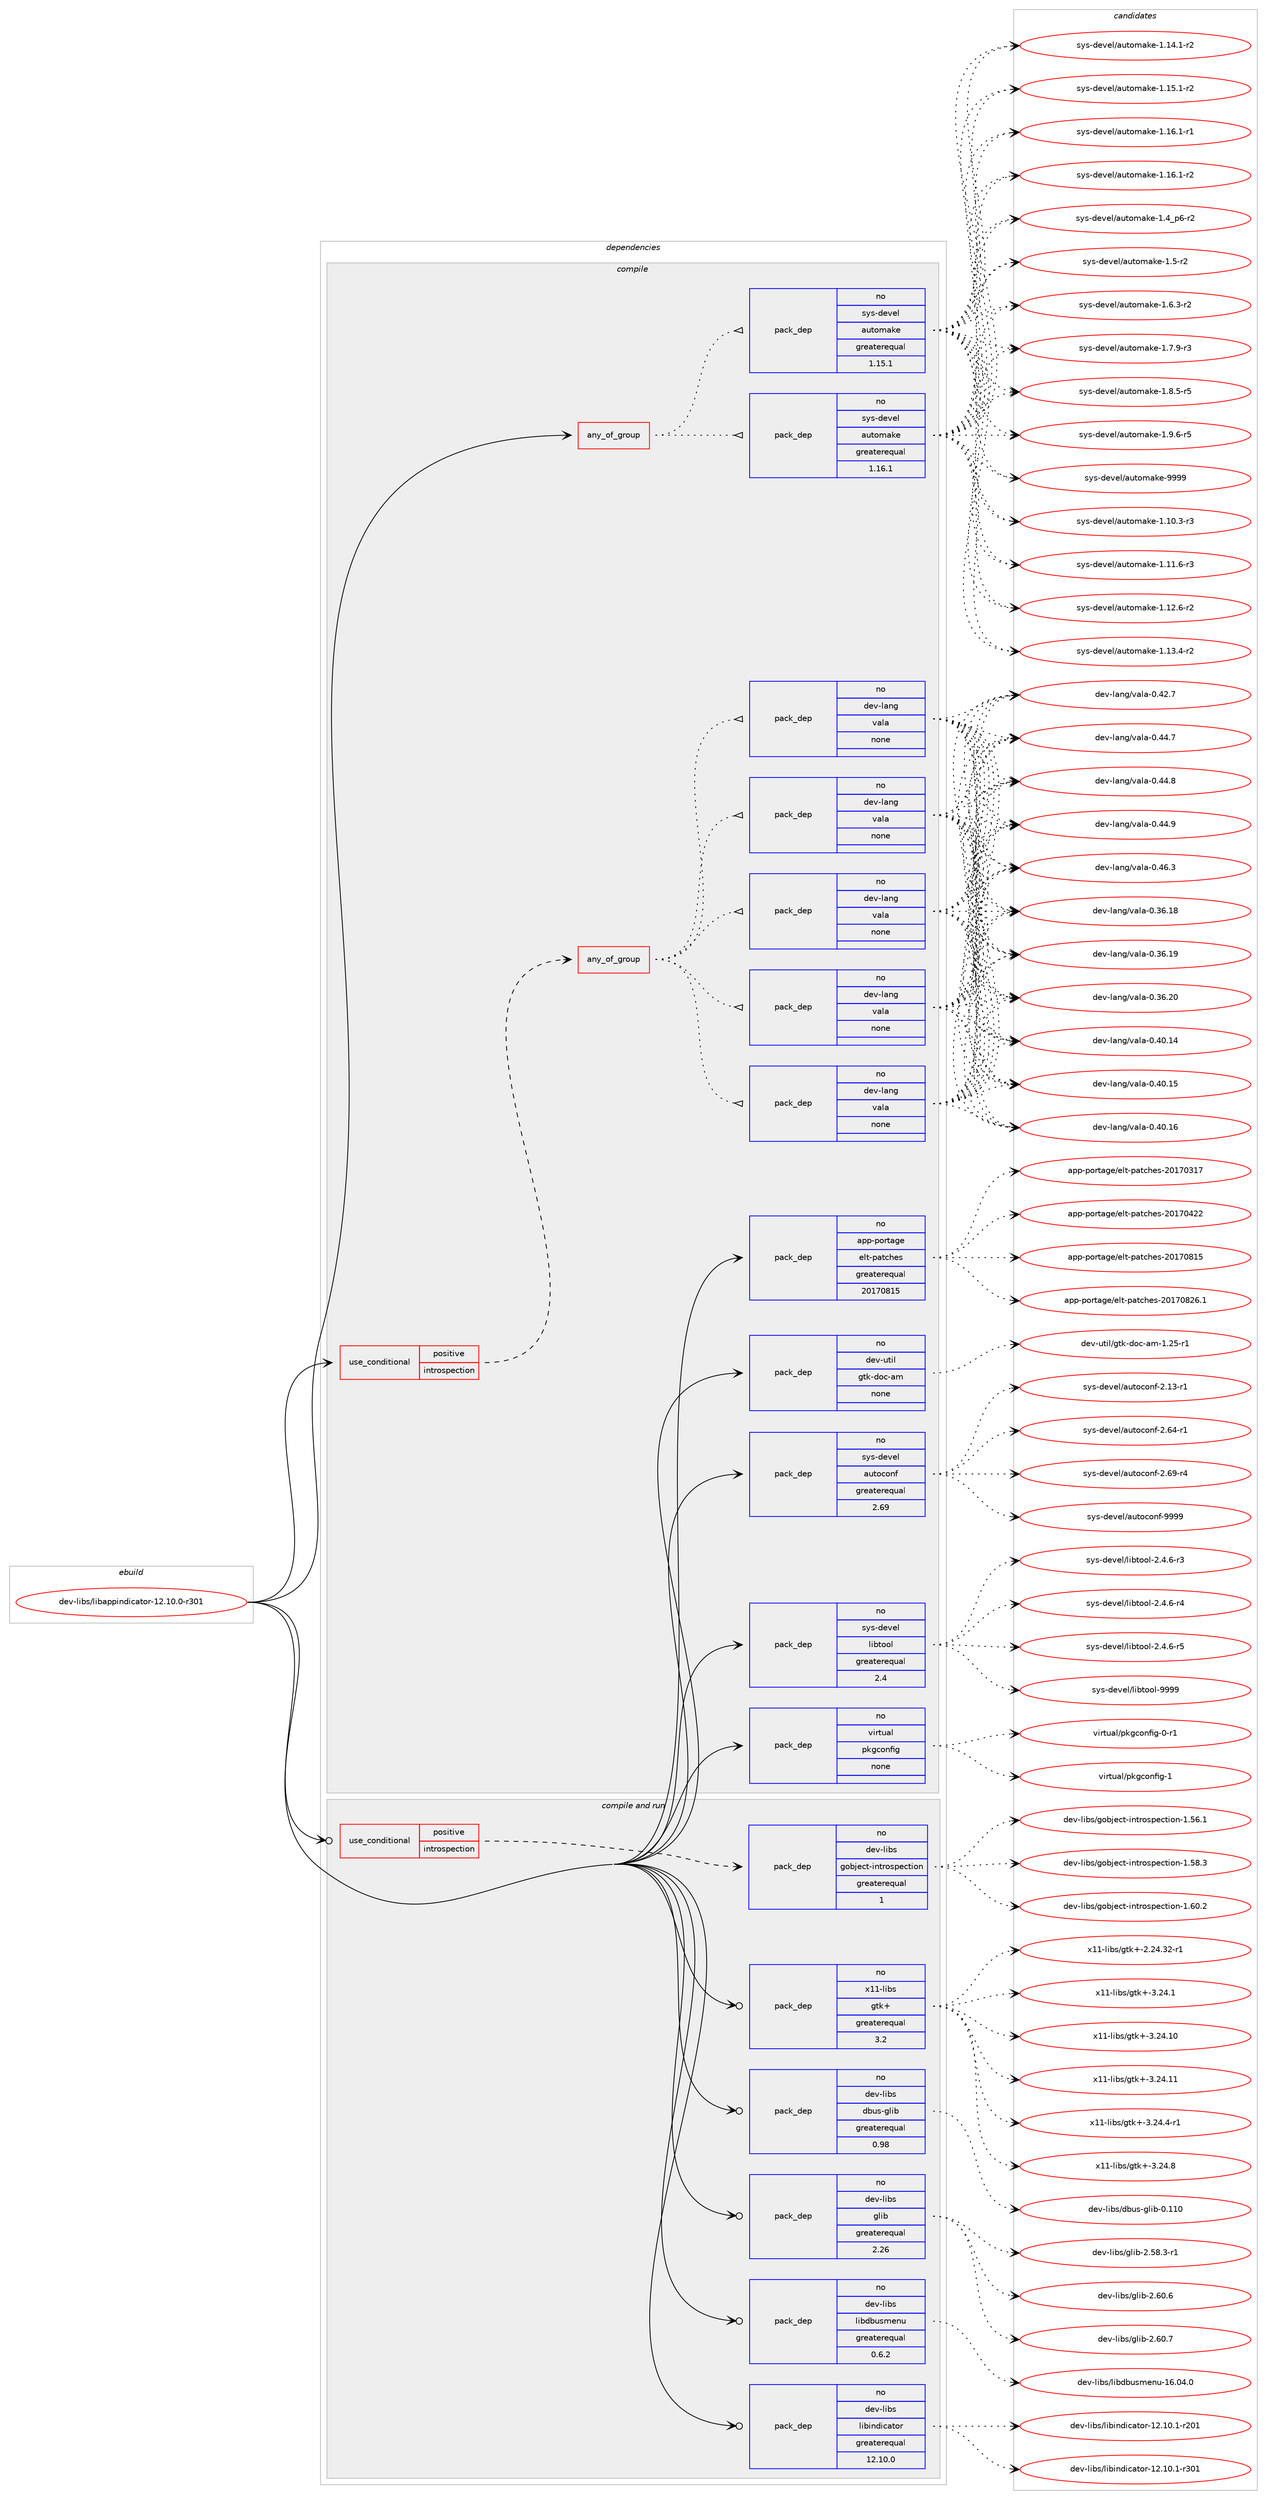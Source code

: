 digraph prolog {

# *************
# Graph options
# *************

newrank=true;
concentrate=true;
compound=true;
graph [rankdir=LR,fontname=Helvetica,fontsize=10,ranksep=1.5];#, ranksep=2.5, nodesep=0.2];
edge  [arrowhead=vee];
node  [fontname=Helvetica,fontsize=10];

# **********
# The ebuild
# **********

subgraph cluster_leftcol {
color=gray;
rank=same;
label=<<i>ebuild</i>>;
id [label="dev-libs/libappindicator-12.10.0-r301", color=red, width=4, href="../dev-libs/libappindicator-12.10.0-r301.svg"];
}

# ****************
# The dependencies
# ****************

subgraph cluster_midcol {
color=gray;
label=<<i>dependencies</i>>;
subgraph cluster_compile {
fillcolor="#eeeeee";
style=filled;
label=<<i>compile</i>>;
subgraph any11069 {
dependency564673 [label=<<TABLE BORDER="0" CELLBORDER="1" CELLSPACING="0" CELLPADDING="4"><TR><TD CELLPADDING="10">any_of_group</TD></TR></TABLE>>, shape=none, color=red];subgraph pack421694 {
dependency564674 [label=<<TABLE BORDER="0" CELLBORDER="1" CELLSPACING="0" CELLPADDING="4" WIDTH="220"><TR><TD ROWSPAN="6" CELLPADDING="30">pack_dep</TD></TR><TR><TD WIDTH="110">no</TD></TR><TR><TD>sys-devel</TD></TR><TR><TD>automake</TD></TR><TR><TD>greaterequal</TD></TR><TR><TD>1.16.1</TD></TR></TABLE>>, shape=none, color=blue];
}
dependency564673:e -> dependency564674:w [weight=20,style="dotted",arrowhead="oinv"];
subgraph pack421695 {
dependency564675 [label=<<TABLE BORDER="0" CELLBORDER="1" CELLSPACING="0" CELLPADDING="4" WIDTH="220"><TR><TD ROWSPAN="6" CELLPADDING="30">pack_dep</TD></TR><TR><TD WIDTH="110">no</TD></TR><TR><TD>sys-devel</TD></TR><TR><TD>automake</TD></TR><TR><TD>greaterequal</TD></TR><TR><TD>1.15.1</TD></TR></TABLE>>, shape=none, color=blue];
}
dependency564673:e -> dependency564675:w [weight=20,style="dotted",arrowhead="oinv"];
}
id:e -> dependency564673:w [weight=20,style="solid",arrowhead="vee"];
subgraph cond131553 {
dependency564676 [label=<<TABLE BORDER="0" CELLBORDER="1" CELLSPACING="0" CELLPADDING="4"><TR><TD ROWSPAN="3" CELLPADDING="10">use_conditional</TD></TR><TR><TD>positive</TD></TR><TR><TD>introspection</TD></TR></TABLE>>, shape=none, color=red];
subgraph any11070 {
dependency564677 [label=<<TABLE BORDER="0" CELLBORDER="1" CELLSPACING="0" CELLPADDING="4"><TR><TD CELLPADDING="10">any_of_group</TD></TR></TABLE>>, shape=none, color=red];subgraph pack421696 {
dependency564678 [label=<<TABLE BORDER="0" CELLBORDER="1" CELLSPACING="0" CELLPADDING="4" WIDTH="220"><TR><TD ROWSPAN="6" CELLPADDING="30">pack_dep</TD></TR><TR><TD WIDTH="110">no</TD></TR><TR><TD>dev-lang</TD></TR><TR><TD>vala</TD></TR><TR><TD>none</TD></TR><TR><TD></TD></TR></TABLE>>, shape=none, color=blue];
}
dependency564677:e -> dependency564678:w [weight=20,style="dotted",arrowhead="oinv"];
subgraph pack421697 {
dependency564679 [label=<<TABLE BORDER="0" CELLBORDER="1" CELLSPACING="0" CELLPADDING="4" WIDTH="220"><TR><TD ROWSPAN="6" CELLPADDING="30">pack_dep</TD></TR><TR><TD WIDTH="110">no</TD></TR><TR><TD>dev-lang</TD></TR><TR><TD>vala</TD></TR><TR><TD>none</TD></TR><TR><TD></TD></TR></TABLE>>, shape=none, color=blue];
}
dependency564677:e -> dependency564679:w [weight=20,style="dotted",arrowhead="oinv"];
subgraph pack421698 {
dependency564680 [label=<<TABLE BORDER="0" CELLBORDER="1" CELLSPACING="0" CELLPADDING="4" WIDTH="220"><TR><TD ROWSPAN="6" CELLPADDING="30">pack_dep</TD></TR><TR><TD WIDTH="110">no</TD></TR><TR><TD>dev-lang</TD></TR><TR><TD>vala</TD></TR><TR><TD>none</TD></TR><TR><TD></TD></TR></TABLE>>, shape=none, color=blue];
}
dependency564677:e -> dependency564680:w [weight=20,style="dotted",arrowhead="oinv"];
subgraph pack421699 {
dependency564681 [label=<<TABLE BORDER="0" CELLBORDER="1" CELLSPACING="0" CELLPADDING="4" WIDTH="220"><TR><TD ROWSPAN="6" CELLPADDING="30">pack_dep</TD></TR><TR><TD WIDTH="110">no</TD></TR><TR><TD>dev-lang</TD></TR><TR><TD>vala</TD></TR><TR><TD>none</TD></TR><TR><TD></TD></TR></TABLE>>, shape=none, color=blue];
}
dependency564677:e -> dependency564681:w [weight=20,style="dotted",arrowhead="oinv"];
subgraph pack421700 {
dependency564682 [label=<<TABLE BORDER="0" CELLBORDER="1" CELLSPACING="0" CELLPADDING="4" WIDTH="220"><TR><TD ROWSPAN="6" CELLPADDING="30">pack_dep</TD></TR><TR><TD WIDTH="110">no</TD></TR><TR><TD>dev-lang</TD></TR><TR><TD>vala</TD></TR><TR><TD>none</TD></TR><TR><TD></TD></TR></TABLE>>, shape=none, color=blue];
}
dependency564677:e -> dependency564682:w [weight=20,style="dotted",arrowhead="oinv"];
}
dependency564676:e -> dependency564677:w [weight=20,style="dashed",arrowhead="vee"];
}
id:e -> dependency564676:w [weight=20,style="solid",arrowhead="vee"];
subgraph pack421701 {
dependency564683 [label=<<TABLE BORDER="0" CELLBORDER="1" CELLSPACING="0" CELLPADDING="4" WIDTH="220"><TR><TD ROWSPAN="6" CELLPADDING="30">pack_dep</TD></TR><TR><TD WIDTH="110">no</TD></TR><TR><TD>app-portage</TD></TR><TR><TD>elt-patches</TD></TR><TR><TD>greaterequal</TD></TR><TR><TD>20170815</TD></TR></TABLE>>, shape=none, color=blue];
}
id:e -> dependency564683:w [weight=20,style="solid",arrowhead="vee"];
subgraph pack421702 {
dependency564684 [label=<<TABLE BORDER="0" CELLBORDER="1" CELLSPACING="0" CELLPADDING="4" WIDTH="220"><TR><TD ROWSPAN="6" CELLPADDING="30">pack_dep</TD></TR><TR><TD WIDTH="110">no</TD></TR><TR><TD>dev-util</TD></TR><TR><TD>gtk-doc-am</TD></TR><TR><TD>none</TD></TR><TR><TD></TD></TR></TABLE>>, shape=none, color=blue];
}
id:e -> dependency564684:w [weight=20,style="solid",arrowhead="vee"];
subgraph pack421703 {
dependency564685 [label=<<TABLE BORDER="0" CELLBORDER="1" CELLSPACING="0" CELLPADDING="4" WIDTH="220"><TR><TD ROWSPAN="6" CELLPADDING="30">pack_dep</TD></TR><TR><TD WIDTH="110">no</TD></TR><TR><TD>sys-devel</TD></TR><TR><TD>autoconf</TD></TR><TR><TD>greaterequal</TD></TR><TR><TD>2.69</TD></TR></TABLE>>, shape=none, color=blue];
}
id:e -> dependency564685:w [weight=20,style="solid",arrowhead="vee"];
subgraph pack421704 {
dependency564686 [label=<<TABLE BORDER="0" CELLBORDER="1" CELLSPACING="0" CELLPADDING="4" WIDTH="220"><TR><TD ROWSPAN="6" CELLPADDING="30">pack_dep</TD></TR><TR><TD WIDTH="110">no</TD></TR><TR><TD>sys-devel</TD></TR><TR><TD>libtool</TD></TR><TR><TD>greaterequal</TD></TR><TR><TD>2.4</TD></TR></TABLE>>, shape=none, color=blue];
}
id:e -> dependency564686:w [weight=20,style="solid",arrowhead="vee"];
subgraph pack421705 {
dependency564687 [label=<<TABLE BORDER="0" CELLBORDER="1" CELLSPACING="0" CELLPADDING="4" WIDTH="220"><TR><TD ROWSPAN="6" CELLPADDING="30">pack_dep</TD></TR><TR><TD WIDTH="110">no</TD></TR><TR><TD>virtual</TD></TR><TR><TD>pkgconfig</TD></TR><TR><TD>none</TD></TR><TR><TD></TD></TR></TABLE>>, shape=none, color=blue];
}
id:e -> dependency564687:w [weight=20,style="solid",arrowhead="vee"];
}
subgraph cluster_compileandrun {
fillcolor="#eeeeee";
style=filled;
label=<<i>compile and run</i>>;
subgraph cond131554 {
dependency564688 [label=<<TABLE BORDER="0" CELLBORDER="1" CELLSPACING="0" CELLPADDING="4"><TR><TD ROWSPAN="3" CELLPADDING="10">use_conditional</TD></TR><TR><TD>positive</TD></TR><TR><TD>introspection</TD></TR></TABLE>>, shape=none, color=red];
subgraph pack421706 {
dependency564689 [label=<<TABLE BORDER="0" CELLBORDER="1" CELLSPACING="0" CELLPADDING="4" WIDTH="220"><TR><TD ROWSPAN="6" CELLPADDING="30">pack_dep</TD></TR><TR><TD WIDTH="110">no</TD></TR><TR><TD>dev-libs</TD></TR><TR><TD>gobject-introspection</TD></TR><TR><TD>greaterequal</TD></TR><TR><TD>1</TD></TR></TABLE>>, shape=none, color=blue];
}
dependency564688:e -> dependency564689:w [weight=20,style="dashed",arrowhead="vee"];
}
id:e -> dependency564688:w [weight=20,style="solid",arrowhead="odotvee"];
subgraph pack421707 {
dependency564690 [label=<<TABLE BORDER="0" CELLBORDER="1" CELLSPACING="0" CELLPADDING="4" WIDTH="220"><TR><TD ROWSPAN="6" CELLPADDING="30">pack_dep</TD></TR><TR><TD WIDTH="110">no</TD></TR><TR><TD>dev-libs</TD></TR><TR><TD>dbus-glib</TD></TR><TR><TD>greaterequal</TD></TR><TR><TD>0.98</TD></TR></TABLE>>, shape=none, color=blue];
}
id:e -> dependency564690:w [weight=20,style="solid",arrowhead="odotvee"];
subgraph pack421708 {
dependency564691 [label=<<TABLE BORDER="0" CELLBORDER="1" CELLSPACING="0" CELLPADDING="4" WIDTH="220"><TR><TD ROWSPAN="6" CELLPADDING="30">pack_dep</TD></TR><TR><TD WIDTH="110">no</TD></TR><TR><TD>dev-libs</TD></TR><TR><TD>glib</TD></TR><TR><TD>greaterequal</TD></TR><TR><TD>2.26</TD></TR></TABLE>>, shape=none, color=blue];
}
id:e -> dependency564691:w [weight=20,style="solid",arrowhead="odotvee"];
subgraph pack421709 {
dependency564692 [label=<<TABLE BORDER="0" CELLBORDER="1" CELLSPACING="0" CELLPADDING="4" WIDTH="220"><TR><TD ROWSPAN="6" CELLPADDING="30">pack_dep</TD></TR><TR><TD WIDTH="110">no</TD></TR><TR><TD>dev-libs</TD></TR><TR><TD>libdbusmenu</TD></TR><TR><TD>greaterequal</TD></TR><TR><TD>0.6.2</TD></TR></TABLE>>, shape=none, color=blue];
}
id:e -> dependency564692:w [weight=20,style="solid",arrowhead="odotvee"];
subgraph pack421710 {
dependency564693 [label=<<TABLE BORDER="0" CELLBORDER="1" CELLSPACING="0" CELLPADDING="4" WIDTH="220"><TR><TD ROWSPAN="6" CELLPADDING="30">pack_dep</TD></TR><TR><TD WIDTH="110">no</TD></TR><TR><TD>dev-libs</TD></TR><TR><TD>libindicator</TD></TR><TR><TD>greaterequal</TD></TR><TR><TD>12.10.0</TD></TR></TABLE>>, shape=none, color=blue];
}
id:e -> dependency564693:w [weight=20,style="solid",arrowhead="odotvee"];
subgraph pack421711 {
dependency564694 [label=<<TABLE BORDER="0" CELLBORDER="1" CELLSPACING="0" CELLPADDING="4" WIDTH="220"><TR><TD ROWSPAN="6" CELLPADDING="30">pack_dep</TD></TR><TR><TD WIDTH="110">no</TD></TR><TR><TD>x11-libs</TD></TR><TR><TD>gtk+</TD></TR><TR><TD>greaterequal</TD></TR><TR><TD>3.2</TD></TR></TABLE>>, shape=none, color=blue];
}
id:e -> dependency564694:w [weight=20,style="solid",arrowhead="odotvee"];
}
subgraph cluster_run {
fillcolor="#eeeeee";
style=filled;
label=<<i>run</i>>;
}
}

# **************
# The candidates
# **************

subgraph cluster_choices {
rank=same;
color=gray;
label=<<i>candidates</i>>;

subgraph choice421694 {
color=black;
nodesep=1;
choice11512111545100101118101108479711711611110997107101454946494846514511451 [label="sys-devel/automake-1.10.3-r3", color=red, width=4,href="../sys-devel/automake-1.10.3-r3.svg"];
choice11512111545100101118101108479711711611110997107101454946494946544511451 [label="sys-devel/automake-1.11.6-r3", color=red, width=4,href="../sys-devel/automake-1.11.6-r3.svg"];
choice11512111545100101118101108479711711611110997107101454946495046544511450 [label="sys-devel/automake-1.12.6-r2", color=red, width=4,href="../sys-devel/automake-1.12.6-r2.svg"];
choice11512111545100101118101108479711711611110997107101454946495146524511450 [label="sys-devel/automake-1.13.4-r2", color=red, width=4,href="../sys-devel/automake-1.13.4-r2.svg"];
choice11512111545100101118101108479711711611110997107101454946495246494511450 [label="sys-devel/automake-1.14.1-r2", color=red, width=4,href="../sys-devel/automake-1.14.1-r2.svg"];
choice11512111545100101118101108479711711611110997107101454946495346494511450 [label="sys-devel/automake-1.15.1-r2", color=red, width=4,href="../sys-devel/automake-1.15.1-r2.svg"];
choice11512111545100101118101108479711711611110997107101454946495446494511449 [label="sys-devel/automake-1.16.1-r1", color=red, width=4,href="../sys-devel/automake-1.16.1-r1.svg"];
choice11512111545100101118101108479711711611110997107101454946495446494511450 [label="sys-devel/automake-1.16.1-r2", color=red, width=4,href="../sys-devel/automake-1.16.1-r2.svg"];
choice115121115451001011181011084797117116111109971071014549465295112544511450 [label="sys-devel/automake-1.4_p6-r2", color=red, width=4,href="../sys-devel/automake-1.4_p6-r2.svg"];
choice11512111545100101118101108479711711611110997107101454946534511450 [label="sys-devel/automake-1.5-r2", color=red, width=4,href="../sys-devel/automake-1.5-r2.svg"];
choice115121115451001011181011084797117116111109971071014549465446514511450 [label="sys-devel/automake-1.6.3-r2", color=red, width=4,href="../sys-devel/automake-1.6.3-r2.svg"];
choice115121115451001011181011084797117116111109971071014549465546574511451 [label="sys-devel/automake-1.7.9-r3", color=red, width=4,href="../sys-devel/automake-1.7.9-r3.svg"];
choice115121115451001011181011084797117116111109971071014549465646534511453 [label="sys-devel/automake-1.8.5-r5", color=red, width=4,href="../sys-devel/automake-1.8.5-r5.svg"];
choice115121115451001011181011084797117116111109971071014549465746544511453 [label="sys-devel/automake-1.9.6-r5", color=red, width=4,href="../sys-devel/automake-1.9.6-r5.svg"];
choice115121115451001011181011084797117116111109971071014557575757 [label="sys-devel/automake-9999", color=red, width=4,href="../sys-devel/automake-9999.svg"];
dependency564674:e -> choice11512111545100101118101108479711711611110997107101454946494846514511451:w [style=dotted,weight="100"];
dependency564674:e -> choice11512111545100101118101108479711711611110997107101454946494946544511451:w [style=dotted,weight="100"];
dependency564674:e -> choice11512111545100101118101108479711711611110997107101454946495046544511450:w [style=dotted,weight="100"];
dependency564674:e -> choice11512111545100101118101108479711711611110997107101454946495146524511450:w [style=dotted,weight="100"];
dependency564674:e -> choice11512111545100101118101108479711711611110997107101454946495246494511450:w [style=dotted,weight="100"];
dependency564674:e -> choice11512111545100101118101108479711711611110997107101454946495346494511450:w [style=dotted,weight="100"];
dependency564674:e -> choice11512111545100101118101108479711711611110997107101454946495446494511449:w [style=dotted,weight="100"];
dependency564674:e -> choice11512111545100101118101108479711711611110997107101454946495446494511450:w [style=dotted,weight="100"];
dependency564674:e -> choice115121115451001011181011084797117116111109971071014549465295112544511450:w [style=dotted,weight="100"];
dependency564674:e -> choice11512111545100101118101108479711711611110997107101454946534511450:w [style=dotted,weight="100"];
dependency564674:e -> choice115121115451001011181011084797117116111109971071014549465446514511450:w [style=dotted,weight="100"];
dependency564674:e -> choice115121115451001011181011084797117116111109971071014549465546574511451:w [style=dotted,weight="100"];
dependency564674:e -> choice115121115451001011181011084797117116111109971071014549465646534511453:w [style=dotted,weight="100"];
dependency564674:e -> choice115121115451001011181011084797117116111109971071014549465746544511453:w [style=dotted,weight="100"];
dependency564674:e -> choice115121115451001011181011084797117116111109971071014557575757:w [style=dotted,weight="100"];
}
subgraph choice421695 {
color=black;
nodesep=1;
choice11512111545100101118101108479711711611110997107101454946494846514511451 [label="sys-devel/automake-1.10.3-r3", color=red, width=4,href="../sys-devel/automake-1.10.3-r3.svg"];
choice11512111545100101118101108479711711611110997107101454946494946544511451 [label="sys-devel/automake-1.11.6-r3", color=red, width=4,href="../sys-devel/automake-1.11.6-r3.svg"];
choice11512111545100101118101108479711711611110997107101454946495046544511450 [label="sys-devel/automake-1.12.6-r2", color=red, width=4,href="../sys-devel/automake-1.12.6-r2.svg"];
choice11512111545100101118101108479711711611110997107101454946495146524511450 [label="sys-devel/automake-1.13.4-r2", color=red, width=4,href="../sys-devel/automake-1.13.4-r2.svg"];
choice11512111545100101118101108479711711611110997107101454946495246494511450 [label="sys-devel/automake-1.14.1-r2", color=red, width=4,href="../sys-devel/automake-1.14.1-r2.svg"];
choice11512111545100101118101108479711711611110997107101454946495346494511450 [label="sys-devel/automake-1.15.1-r2", color=red, width=4,href="../sys-devel/automake-1.15.1-r2.svg"];
choice11512111545100101118101108479711711611110997107101454946495446494511449 [label="sys-devel/automake-1.16.1-r1", color=red, width=4,href="../sys-devel/automake-1.16.1-r1.svg"];
choice11512111545100101118101108479711711611110997107101454946495446494511450 [label="sys-devel/automake-1.16.1-r2", color=red, width=4,href="../sys-devel/automake-1.16.1-r2.svg"];
choice115121115451001011181011084797117116111109971071014549465295112544511450 [label="sys-devel/automake-1.4_p6-r2", color=red, width=4,href="../sys-devel/automake-1.4_p6-r2.svg"];
choice11512111545100101118101108479711711611110997107101454946534511450 [label="sys-devel/automake-1.5-r2", color=red, width=4,href="../sys-devel/automake-1.5-r2.svg"];
choice115121115451001011181011084797117116111109971071014549465446514511450 [label="sys-devel/automake-1.6.3-r2", color=red, width=4,href="../sys-devel/automake-1.6.3-r2.svg"];
choice115121115451001011181011084797117116111109971071014549465546574511451 [label="sys-devel/automake-1.7.9-r3", color=red, width=4,href="../sys-devel/automake-1.7.9-r3.svg"];
choice115121115451001011181011084797117116111109971071014549465646534511453 [label="sys-devel/automake-1.8.5-r5", color=red, width=4,href="../sys-devel/automake-1.8.5-r5.svg"];
choice115121115451001011181011084797117116111109971071014549465746544511453 [label="sys-devel/automake-1.9.6-r5", color=red, width=4,href="../sys-devel/automake-1.9.6-r5.svg"];
choice115121115451001011181011084797117116111109971071014557575757 [label="sys-devel/automake-9999", color=red, width=4,href="../sys-devel/automake-9999.svg"];
dependency564675:e -> choice11512111545100101118101108479711711611110997107101454946494846514511451:w [style=dotted,weight="100"];
dependency564675:e -> choice11512111545100101118101108479711711611110997107101454946494946544511451:w [style=dotted,weight="100"];
dependency564675:e -> choice11512111545100101118101108479711711611110997107101454946495046544511450:w [style=dotted,weight="100"];
dependency564675:e -> choice11512111545100101118101108479711711611110997107101454946495146524511450:w [style=dotted,weight="100"];
dependency564675:e -> choice11512111545100101118101108479711711611110997107101454946495246494511450:w [style=dotted,weight="100"];
dependency564675:e -> choice11512111545100101118101108479711711611110997107101454946495346494511450:w [style=dotted,weight="100"];
dependency564675:e -> choice11512111545100101118101108479711711611110997107101454946495446494511449:w [style=dotted,weight="100"];
dependency564675:e -> choice11512111545100101118101108479711711611110997107101454946495446494511450:w [style=dotted,weight="100"];
dependency564675:e -> choice115121115451001011181011084797117116111109971071014549465295112544511450:w [style=dotted,weight="100"];
dependency564675:e -> choice11512111545100101118101108479711711611110997107101454946534511450:w [style=dotted,weight="100"];
dependency564675:e -> choice115121115451001011181011084797117116111109971071014549465446514511450:w [style=dotted,weight="100"];
dependency564675:e -> choice115121115451001011181011084797117116111109971071014549465546574511451:w [style=dotted,weight="100"];
dependency564675:e -> choice115121115451001011181011084797117116111109971071014549465646534511453:w [style=dotted,weight="100"];
dependency564675:e -> choice115121115451001011181011084797117116111109971071014549465746544511453:w [style=dotted,weight="100"];
dependency564675:e -> choice115121115451001011181011084797117116111109971071014557575757:w [style=dotted,weight="100"];
}
subgraph choice421696 {
color=black;
nodesep=1;
choice10010111845108971101034711897108974548465154464956 [label="dev-lang/vala-0.36.18", color=red, width=4,href="../dev-lang/vala-0.36.18.svg"];
choice10010111845108971101034711897108974548465154464957 [label="dev-lang/vala-0.36.19", color=red, width=4,href="../dev-lang/vala-0.36.19.svg"];
choice10010111845108971101034711897108974548465154465048 [label="dev-lang/vala-0.36.20", color=red, width=4,href="../dev-lang/vala-0.36.20.svg"];
choice10010111845108971101034711897108974548465248464952 [label="dev-lang/vala-0.40.14", color=red, width=4,href="../dev-lang/vala-0.40.14.svg"];
choice10010111845108971101034711897108974548465248464953 [label="dev-lang/vala-0.40.15", color=red, width=4,href="../dev-lang/vala-0.40.15.svg"];
choice10010111845108971101034711897108974548465248464954 [label="dev-lang/vala-0.40.16", color=red, width=4,href="../dev-lang/vala-0.40.16.svg"];
choice100101118451089711010347118971089745484652504655 [label="dev-lang/vala-0.42.7", color=red, width=4,href="../dev-lang/vala-0.42.7.svg"];
choice100101118451089711010347118971089745484652524655 [label="dev-lang/vala-0.44.7", color=red, width=4,href="../dev-lang/vala-0.44.7.svg"];
choice100101118451089711010347118971089745484652524656 [label="dev-lang/vala-0.44.8", color=red, width=4,href="../dev-lang/vala-0.44.8.svg"];
choice100101118451089711010347118971089745484652524657 [label="dev-lang/vala-0.44.9", color=red, width=4,href="../dev-lang/vala-0.44.9.svg"];
choice100101118451089711010347118971089745484652544651 [label="dev-lang/vala-0.46.3", color=red, width=4,href="../dev-lang/vala-0.46.3.svg"];
dependency564678:e -> choice10010111845108971101034711897108974548465154464956:w [style=dotted,weight="100"];
dependency564678:e -> choice10010111845108971101034711897108974548465154464957:w [style=dotted,weight="100"];
dependency564678:e -> choice10010111845108971101034711897108974548465154465048:w [style=dotted,weight="100"];
dependency564678:e -> choice10010111845108971101034711897108974548465248464952:w [style=dotted,weight="100"];
dependency564678:e -> choice10010111845108971101034711897108974548465248464953:w [style=dotted,weight="100"];
dependency564678:e -> choice10010111845108971101034711897108974548465248464954:w [style=dotted,weight="100"];
dependency564678:e -> choice100101118451089711010347118971089745484652504655:w [style=dotted,weight="100"];
dependency564678:e -> choice100101118451089711010347118971089745484652524655:w [style=dotted,weight="100"];
dependency564678:e -> choice100101118451089711010347118971089745484652524656:w [style=dotted,weight="100"];
dependency564678:e -> choice100101118451089711010347118971089745484652524657:w [style=dotted,weight="100"];
dependency564678:e -> choice100101118451089711010347118971089745484652544651:w [style=dotted,weight="100"];
}
subgraph choice421697 {
color=black;
nodesep=1;
choice10010111845108971101034711897108974548465154464956 [label="dev-lang/vala-0.36.18", color=red, width=4,href="../dev-lang/vala-0.36.18.svg"];
choice10010111845108971101034711897108974548465154464957 [label="dev-lang/vala-0.36.19", color=red, width=4,href="../dev-lang/vala-0.36.19.svg"];
choice10010111845108971101034711897108974548465154465048 [label="dev-lang/vala-0.36.20", color=red, width=4,href="../dev-lang/vala-0.36.20.svg"];
choice10010111845108971101034711897108974548465248464952 [label="dev-lang/vala-0.40.14", color=red, width=4,href="../dev-lang/vala-0.40.14.svg"];
choice10010111845108971101034711897108974548465248464953 [label="dev-lang/vala-0.40.15", color=red, width=4,href="../dev-lang/vala-0.40.15.svg"];
choice10010111845108971101034711897108974548465248464954 [label="dev-lang/vala-0.40.16", color=red, width=4,href="../dev-lang/vala-0.40.16.svg"];
choice100101118451089711010347118971089745484652504655 [label="dev-lang/vala-0.42.7", color=red, width=4,href="../dev-lang/vala-0.42.7.svg"];
choice100101118451089711010347118971089745484652524655 [label="dev-lang/vala-0.44.7", color=red, width=4,href="../dev-lang/vala-0.44.7.svg"];
choice100101118451089711010347118971089745484652524656 [label="dev-lang/vala-0.44.8", color=red, width=4,href="../dev-lang/vala-0.44.8.svg"];
choice100101118451089711010347118971089745484652524657 [label="dev-lang/vala-0.44.9", color=red, width=4,href="../dev-lang/vala-0.44.9.svg"];
choice100101118451089711010347118971089745484652544651 [label="dev-lang/vala-0.46.3", color=red, width=4,href="../dev-lang/vala-0.46.3.svg"];
dependency564679:e -> choice10010111845108971101034711897108974548465154464956:w [style=dotted,weight="100"];
dependency564679:e -> choice10010111845108971101034711897108974548465154464957:w [style=dotted,weight="100"];
dependency564679:e -> choice10010111845108971101034711897108974548465154465048:w [style=dotted,weight="100"];
dependency564679:e -> choice10010111845108971101034711897108974548465248464952:w [style=dotted,weight="100"];
dependency564679:e -> choice10010111845108971101034711897108974548465248464953:w [style=dotted,weight="100"];
dependency564679:e -> choice10010111845108971101034711897108974548465248464954:w [style=dotted,weight="100"];
dependency564679:e -> choice100101118451089711010347118971089745484652504655:w [style=dotted,weight="100"];
dependency564679:e -> choice100101118451089711010347118971089745484652524655:w [style=dotted,weight="100"];
dependency564679:e -> choice100101118451089711010347118971089745484652524656:w [style=dotted,weight="100"];
dependency564679:e -> choice100101118451089711010347118971089745484652524657:w [style=dotted,weight="100"];
dependency564679:e -> choice100101118451089711010347118971089745484652544651:w [style=dotted,weight="100"];
}
subgraph choice421698 {
color=black;
nodesep=1;
choice10010111845108971101034711897108974548465154464956 [label="dev-lang/vala-0.36.18", color=red, width=4,href="../dev-lang/vala-0.36.18.svg"];
choice10010111845108971101034711897108974548465154464957 [label="dev-lang/vala-0.36.19", color=red, width=4,href="../dev-lang/vala-0.36.19.svg"];
choice10010111845108971101034711897108974548465154465048 [label="dev-lang/vala-0.36.20", color=red, width=4,href="../dev-lang/vala-0.36.20.svg"];
choice10010111845108971101034711897108974548465248464952 [label="dev-lang/vala-0.40.14", color=red, width=4,href="../dev-lang/vala-0.40.14.svg"];
choice10010111845108971101034711897108974548465248464953 [label="dev-lang/vala-0.40.15", color=red, width=4,href="../dev-lang/vala-0.40.15.svg"];
choice10010111845108971101034711897108974548465248464954 [label="dev-lang/vala-0.40.16", color=red, width=4,href="../dev-lang/vala-0.40.16.svg"];
choice100101118451089711010347118971089745484652504655 [label="dev-lang/vala-0.42.7", color=red, width=4,href="../dev-lang/vala-0.42.7.svg"];
choice100101118451089711010347118971089745484652524655 [label="dev-lang/vala-0.44.7", color=red, width=4,href="../dev-lang/vala-0.44.7.svg"];
choice100101118451089711010347118971089745484652524656 [label="dev-lang/vala-0.44.8", color=red, width=4,href="../dev-lang/vala-0.44.8.svg"];
choice100101118451089711010347118971089745484652524657 [label="dev-lang/vala-0.44.9", color=red, width=4,href="../dev-lang/vala-0.44.9.svg"];
choice100101118451089711010347118971089745484652544651 [label="dev-lang/vala-0.46.3", color=red, width=4,href="../dev-lang/vala-0.46.3.svg"];
dependency564680:e -> choice10010111845108971101034711897108974548465154464956:w [style=dotted,weight="100"];
dependency564680:e -> choice10010111845108971101034711897108974548465154464957:w [style=dotted,weight="100"];
dependency564680:e -> choice10010111845108971101034711897108974548465154465048:w [style=dotted,weight="100"];
dependency564680:e -> choice10010111845108971101034711897108974548465248464952:w [style=dotted,weight="100"];
dependency564680:e -> choice10010111845108971101034711897108974548465248464953:w [style=dotted,weight="100"];
dependency564680:e -> choice10010111845108971101034711897108974548465248464954:w [style=dotted,weight="100"];
dependency564680:e -> choice100101118451089711010347118971089745484652504655:w [style=dotted,weight="100"];
dependency564680:e -> choice100101118451089711010347118971089745484652524655:w [style=dotted,weight="100"];
dependency564680:e -> choice100101118451089711010347118971089745484652524656:w [style=dotted,weight="100"];
dependency564680:e -> choice100101118451089711010347118971089745484652524657:w [style=dotted,weight="100"];
dependency564680:e -> choice100101118451089711010347118971089745484652544651:w [style=dotted,weight="100"];
}
subgraph choice421699 {
color=black;
nodesep=1;
choice10010111845108971101034711897108974548465154464956 [label="dev-lang/vala-0.36.18", color=red, width=4,href="../dev-lang/vala-0.36.18.svg"];
choice10010111845108971101034711897108974548465154464957 [label="dev-lang/vala-0.36.19", color=red, width=4,href="../dev-lang/vala-0.36.19.svg"];
choice10010111845108971101034711897108974548465154465048 [label="dev-lang/vala-0.36.20", color=red, width=4,href="../dev-lang/vala-0.36.20.svg"];
choice10010111845108971101034711897108974548465248464952 [label="dev-lang/vala-0.40.14", color=red, width=4,href="../dev-lang/vala-0.40.14.svg"];
choice10010111845108971101034711897108974548465248464953 [label="dev-lang/vala-0.40.15", color=red, width=4,href="../dev-lang/vala-0.40.15.svg"];
choice10010111845108971101034711897108974548465248464954 [label="dev-lang/vala-0.40.16", color=red, width=4,href="../dev-lang/vala-0.40.16.svg"];
choice100101118451089711010347118971089745484652504655 [label="dev-lang/vala-0.42.7", color=red, width=4,href="../dev-lang/vala-0.42.7.svg"];
choice100101118451089711010347118971089745484652524655 [label="dev-lang/vala-0.44.7", color=red, width=4,href="../dev-lang/vala-0.44.7.svg"];
choice100101118451089711010347118971089745484652524656 [label="dev-lang/vala-0.44.8", color=red, width=4,href="../dev-lang/vala-0.44.8.svg"];
choice100101118451089711010347118971089745484652524657 [label="dev-lang/vala-0.44.9", color=red, width=4,href="../dev-lang/vala-0.44.9.svg"];
choice100101118451089711010347118971089745484652544651 [label="dev-lang/vala-0.46.3", color=red, width=4,href="../dev-lang/vala-0.46.3.svg"];
dependency564681:e -> choice10010111845108971101034711897108974548465154464956:w [style=dotted,weight="100"];
dependency564681:e -> choice10010111845108971101034711897108974548465154464957:w [style=dotted,weight="100"];
dependency564681:e -> choice10010111845108971101034711897108974548465154465048:w [style=dotted,weight="100"];
dependency564681:e -> choice10010111845108971101034711897108974548465248464952:w [style=dotted,weight="100"];
dependency564681:e -> choice10010111845108971101034711897108974548465248464953:w [style=dotted,weight="100"];
dependency564681:e -> choice10010111845108971101034711897108974548465248464954:w [style=dotted,weight="100"];
dependency564681:e -> choice100101118451089711010347118971089745484652504655:w [style=dotted,weight="100"];
dependency564681:e -> choice100101118451089711010347118971089745484652524655:w [style=dotted,weight="100"];
dependency564681:e -> choice100101118451089711010347118971089745484652524656:w [style=dotted,weight="100"];
dependency564681:e -> choice100101118451089711010347118971089745484652524657:w [style=dotted,weight="100"];
dependency564681:e -> choice100101118451089711010347118971089745484652544651:w [style=dotted,weight="100"];
}
subgraph choice421700 {
color=black;
nodesep=1;
choice10010111845108971101034711897108974548465154464956 [label="dev-lang/vala-0.36.18", color=red, width=4,href="../dev-lang/vala-0.36.18.svg"];
choice10010111845108971101034711897108974548465154464957 [label="dev-lang/vala-0.36.19", color=red, width=4,href="../dev-lang/vala-0.36.19.svg"];
choice10010111845108971101034711897108974548465154465048 [label="dev-lang/vala-0.36.20", color=red, width=4,href="../dev-lang/vala-0.36.20.svg"];
choice10010111845108971101034711897108974548465248464952 [label="dev-lang/vala-0.40.14", color=red, width=4,href="../dev-lang/vala-0.40.14.svg"];
choice10010111845108971101034711897108974548465248464953 [label="dev-lang/vala-0.40.15", color=red, width=4,href="../dev-lang/vala-0.40.15.svg"];
choice10010111845108971101034711897108974548465248464954 [label="dev-lang/vala-0.40.16", color=red, width=4,href="../dev-lang/vala-0.40.16.svg"];
choice100101118451089711010347118971089745484652504655 [label="dev-lang/vala-0.42.7", color=red, width=4,href="../dev-lang/vala-0.42.7.svg"];
choice100101118451089711010347118971089745484652524655 [label="dev-lang/vala-0.44.7", color=red, width=4,href="../dev-lang/vala-0.44.7.svg"];
choice100101118451089711010347118971089745484652524656 [label="dev-lang/vala-0.44.8", color=red, width=4,href="../dev-lang/vala-0.44.8.svg"];
choice100101118451089711010347118971089745484652524657 [label="dev-lang/vala-0.44.9", color=red, width=4,href="../dev-lang/vala-0.44.9.svg"];
choice100101118451089711010347118971089745484652544651 [label="dev-lang/vala-0.46.3", color=red, width=4,href="../dev-lang/vala-0.46.3.svg"];
dependency564682:e -> choice10010111845108971101034711897108974548465154464956:w [style=dotted,weight="100"];
dependency564682:e -> choice10010111845108971101034711897108974548465154464957:w [style=dotted,weight="100"];
dependency564682:e -> choice10010111845108971101034711897108974548465154465048:w [style=dotted,weight="100"];
dependency564682:e -> choice10010111845108971101034711897108974548465248464952:w [style=dotted,weight="100"];
dependency564682:e -> choice10010111845108971101034711897108974548465248464953:w [style=dotted,weight="100"];
dependency564682:e -> choice10010111845108971101034711897108974548465248464954:w [style=dotted,weight="100"];
dependency564682:e -> choice100101118451089711010347118971089745484652504655:w [style=dotted,weight="100"];
dependency564682:e -> choice100101118451089711010347118971089745484652524655:w [style=dotted,weight="100"];
dependency564682:e -> choice100101118451089711010347118971089745484652524656:w [style=dotted,weight="100"];
dependency564682:e -> choice100101118451089711010347118971089745484652524657:w [style=dotted,weight="100"];
dependency564682:e -> choice100101118451089711010347118971089745484652544651:w [style=dotted,weight="100"];
}
subgraph choice421701 {
color=black;
nodesep=1;
choice97112112451121111141169710310147101108116451129711699104101115455048495548514955 [label="app-portage/elt-patches-20170317", color=red, width=4,href="../app-portage/elt-patches-20170317.svg"];
choice97112112451121111141169710310147101108116451129711699104101115455048495548525050 [label="app-portage/elt-patches-20170422", color=red, width=4,href="../app-portage/elt-patches-20170422.svg"];
choice97112112451121111141169710310147101108116451129711699104101115455048495548564953 [label="app-portage/elt-patches-20170815", color=red, width=4,href="../app-portage/elt-patches-20170815.svg"];
choice971121124511211111411697103101471011081164511297116991041011154550484955485650544649 [label="app-portage/elt-patches-20170826.1", color=red, width=4,href="../app-portage/elt-patches-20170826.1.svg"];
dependency564683:e -> choice97112112451121111141169710310147101108116451129711699104101115455048495548514955:w [style=dotted,weight="100"];
dependency564683:e -> choice97112112451121111141169710310147101108116451129711699104101115455048495548525050:w [style=dotted,weight="100"];
dependency564683:e -> choice97112112451121111141169710310147101108116451129711699104101115455048495548564953:w [style=dotted,weight="100"];
dependency564683:e -> choice971121124511211111411697103101471011081164511297116991041011154550484955485650544649:w [style=dotted,weight="100"];
}
subgraph choice421702 {
color=black;
nodesep=1;
choice10010111845117116105108471031161074510011199459710945494650534511449 [label="dev-util/gtk-doc-am-1.25-r1", color=red, width=4,href="../dev-util/gtk-doc-am-1.25-r1.svg"];
dependency564684:e -> choice10010111845117116105108471031161074510011199459710945494650534511449:w [style=dotted,weight="100"];
}
subgraph choice421703 {
color=black;
nodesep=1;
choice1151211154510010111810110847971171161119911111010245504649514511449 [label="sys-devel/autoconf-2.13-r1", color=red, width=4,href="../sys-devel/autoconf-2.13-r1.svg"];
choice1151211154510010111810110847971171161119911111010245504654524511449 [label="sys-devel/autoconf-2.64-r1", color=red, width=4,href="../sys-devel/autoconf-2.64-r1.svg"];
choice1151211154510010111810110847971171161119911111010245504654574511452 [label="sys-devel/autoconf-2.69-r4", color=red, width=4,href="../sys-devel/autoconf-2.69-r4.svg"];
choice115121115451001011181011084797117116111991111101024557575757 [label="sys-devel/autoconf-9999", color=red, width=4,href="../sys-devel/autoconf-9999.svg"];
dependency564685:e -> choice1151211154510010111810110847971171161119911111010245504649514511449:w [style=dotted,weight="100"];
dependency564685:e -> choice1151211154510010111810110847971171161119911111010245504654524511449:w [style=dotted,weight="100"];
dependency564685:e -> choice1151211154510010111810110847971171161119911111010245504654574511452:w [style=dotted,weight="100"];
dependency564685:e -> choice115121115451001011181011084797117116111991111101024557575757:w [style=dotted,weight="100"];
}
subgraph choice421704 {
color=black;
nodesep=1;
choice1151211154510010111810110847108105981161111111084550465246544511451 [label="sys-devel/libtool-2.4.6-r3", color=red, width=4,href="../sys-devel/libtool-2.4.6-r3.svg"];
choice1151211154510010111810110847108105981161111111084550465246544511452 [label="sys-devel/libtool-2.4.6-r4", color=red, width=4,href="../sys-devel/libtool-2.4.6-r4.svg"];
choice1151211154510010111810110847108105981161111111084550465246544511453 [label="sys-devel/libtool-2.4.6-r5", color=red, width=4,href="../sys-devel/libtool-2.4.6-r5.svg"];
choice1151211154510010111810110847108105981161111111084557575757 [label="sys-devel/libtool-9999", color=red, width=4,href="../sys-devel/libtool-9999.svg"];
dependency564686:e -> choice1151211154510010111810110847108105981161111111084550465246544511451:w [style=dotted,weight="100"];
dependency564686:e -> choice1151211154510010111810110847108105981161111111084550465246544511452:w [style=dotted,weight="100"];
dependency564686:e -> choice1151211154510010111810110847108105981161111111084550465246544511453:w [style=dotted,weight="100"];
dependency564686:e -> choice1151211154510010111810110847108105981161111111084557575757:w [style=dotted,weight="100"];
}
subgraph choice421705 {
color=black;
nodesep=1;
choice11810511411611797108471121071039911111010210510345484511449 [label="virtual/pkgconfig-0-r1", color=red, width=4,href="../virtual/pkgconfig-0-r1.svg"];
choice1181051141161179710847112107103991111101021051034549 [label="virtual/pkgconfig-1", color=red, width=4,href="../virtual/pkgconfig-1.svg"];
dependency564687:e -> choice11810511411611797108471121071039911111010210510345484511449:w [style=dotted,weight="100"];
dependency564687:e -> choice1181051141161179710847112107103991111101021051034549:w [style=dotted,weight="100"];
}
subgraph choice421706 {
color=black;
nodesep=1;
choice1001011184510810598115471031119810610199116451051101161141111151121019911610511111045494653544649 [label="dev-libs/gobject-introspection-1.56.1", color=red, width=4,href="../dev-libs/gobject-introspection-1.56.1.svg"];
choice1001011184510810598115471031119810610199116451051101161141111151121019911610511111045494653564651 [label="dev-libs/gobject-introspection-1.58.3", color=red, width=4,href="../dev-libs/gobject-introspection-1.58.3.svg"];
choice1001011184510810598115471031119810610199116451051101161141111151121019911610511111045494654484650 [label="dev-libs/gobject-introspection-1.60.2", color=red, width=4,href="../dev-libs/gobject-introspection-1.60.2.svg"];
dependency564689:e -> choice1001011184510810598115471031119810610199116451051101161141111151121019911610511111045494653544649:w [style=dotted,weight="100"];
dependency564689:e -> choice1001011184510810598115471031119810610199116451051101161141111151121019911610511111045494653564651:w [style=dotted,weight="100"];
dependency564689:e -> choice1001011184510810598115471031119810610199116451051101161141111151121019911610511111045494654484650:w [style=dotted,weight="100"];
}
subgraph choice421707 {
color=black;
nodesep=1;
choice100101118451081059811547100981171154510310810598454846494948 [label="dev-libs/dbus-glib-0.110", color=red, width=4,href="../dev-libs/dbus-glib-0.110.svg"];
dependency564690:e -> choice100101118451081059811547100981171154510310810598454846494948:w [style=dotted,weight="100"];
}
subgraph choice421708 {
color=black;
nodesep=1;
choice10010111845108105981154710310810598455046535646514511449 [label="dev-libs/glib-2.58.3-r1", color=red, width=4,href="../dev-libs/glib-2.58.3-r1.svg"];
choice1001011184510810598115471031081059845504654484654 [label="dev-libs/glib-2.60.6", color=red, width=4,href="../dev-libs/glib-2.60.6.svg"];
choice1001011184510810598115471031081059845504654484655 [label="dev-libs/glib-2.60.7", color=red, width=4,href="../dev-libs/glib-2.60.7.svg"];
dependency564691:e -> choice10010111845108105981154710310810598455046535646514511449:w [style=dotted,weight="100"];
dependency564691:e -> choice1001011184510810598115471031081059845504654484654:w [style=dotted,weight="100"];
dependency564691:e -> choice1001011184510810598115471031081059845504654484655:w [style=dotted,weight="100"];
}
subgraph choice421709 {
color=black;
nodesep=1;
choice10010111845108105981154710810598100981171151091011101174549544648524648 [label="dev-libs/libdbusmenu-16.04.0", color=red, width=4,href="../dev-libs/libdbusmenu-16.04.0.svg"];
dependency564692:e -> choice10010111845108105981154710810598100981171151091011101174549544648524648:w [style=dotted,weight="100"];
}
subgraph choice421710 {
color=black;
nodesep=1;
choice100101118451081059811547108105981051101001059997116111114454950464948464945114504849 [label="dev-libs/libindicator-12.10.1-r201", color=red, width=4,href="../dev-libs/libindicator-12.10.1-r201.svg"];
choice100101118451081059811547108105981051101001059997116111114454950464948464945114514849 [label="dev-libs/libindicator-12.10.1-r301", color=red, width=4,href="../dev-libs/libindicator-12.10.1-r301.svg"];
dependency564693:e -> choice100101118451081059811547108105981051101001059997116111114454950464948464945114504849:w [style=dotted,weight="100"];
dependency564693:e -> choice100101118451081059811547108105981051101001059997116111114454950464948464945114514849:w [style=dotted,weight="100"];
}
subgraph choice421711 {
color=black;
nodesep=1;
choice12049494510810598115471031161074345504650524651504511449 [label="x11-libs/gtk+-2.24.32-r1", color=red, width=4,href="../x11-libs/gtk+-2.24.32-r1.svg"];
choice12049494510810598115471031161074345514650524649 [label="x11-libs/gtk+-3.24.1", color=red, width=4,href="../x11-libs/gtk+-3.24.1.svg"];
choice1204949451081059811547103116107434551465052464948 [label="x11-libs/gtk+-3.24.10", color=red, width=4,href="../x11-libs/gtk+-3.24.10.svg"];
choice1204949451081059811547103116107434551465052464949 [label="x11-libs/gtk+-3.24.11", color=red, width=4,href="../x11-libs/gtk+-3.24.11.svg"];
choice120494945108105981154710311610743455146505246524511449 [label="x11-libs/gtk+-3.24.4-r1", color=red, width=4,href="../x11-libs/gtk+-3.24.4-r1.svg"];
choice12049494510810598115471031161074345514650524656 [label="x11-libs/gtk+-3.24.8", color=red, width=4,href="../x11-libs/gtk+-3.24.8.svg"];
dependency564694:e -> choice12049494510810598115471031161074345504650524651504511449:w [style=dotted,weight="100"];
dependency564694:e -> choice12049494510810598115471031161074345514650524649:w [style=dotted,weight="100"];
dependency564694:e -> choice1204949451081059811547103116107434551465052464948:w [style=dotted,weight="100"];
dependency564694:e -> choice1204949451081059811547103116107434551465052464949:w [style=dotted,weight="100"];
dependency564694:e -> choice120494945108105981154710311610743455146505246524511449:w [style=dotted,weight="100"];
dependency564694:e -> choice12049494510810598115471031161074345514650524656:w [style=dotted,weight="100"];
}
}

}
